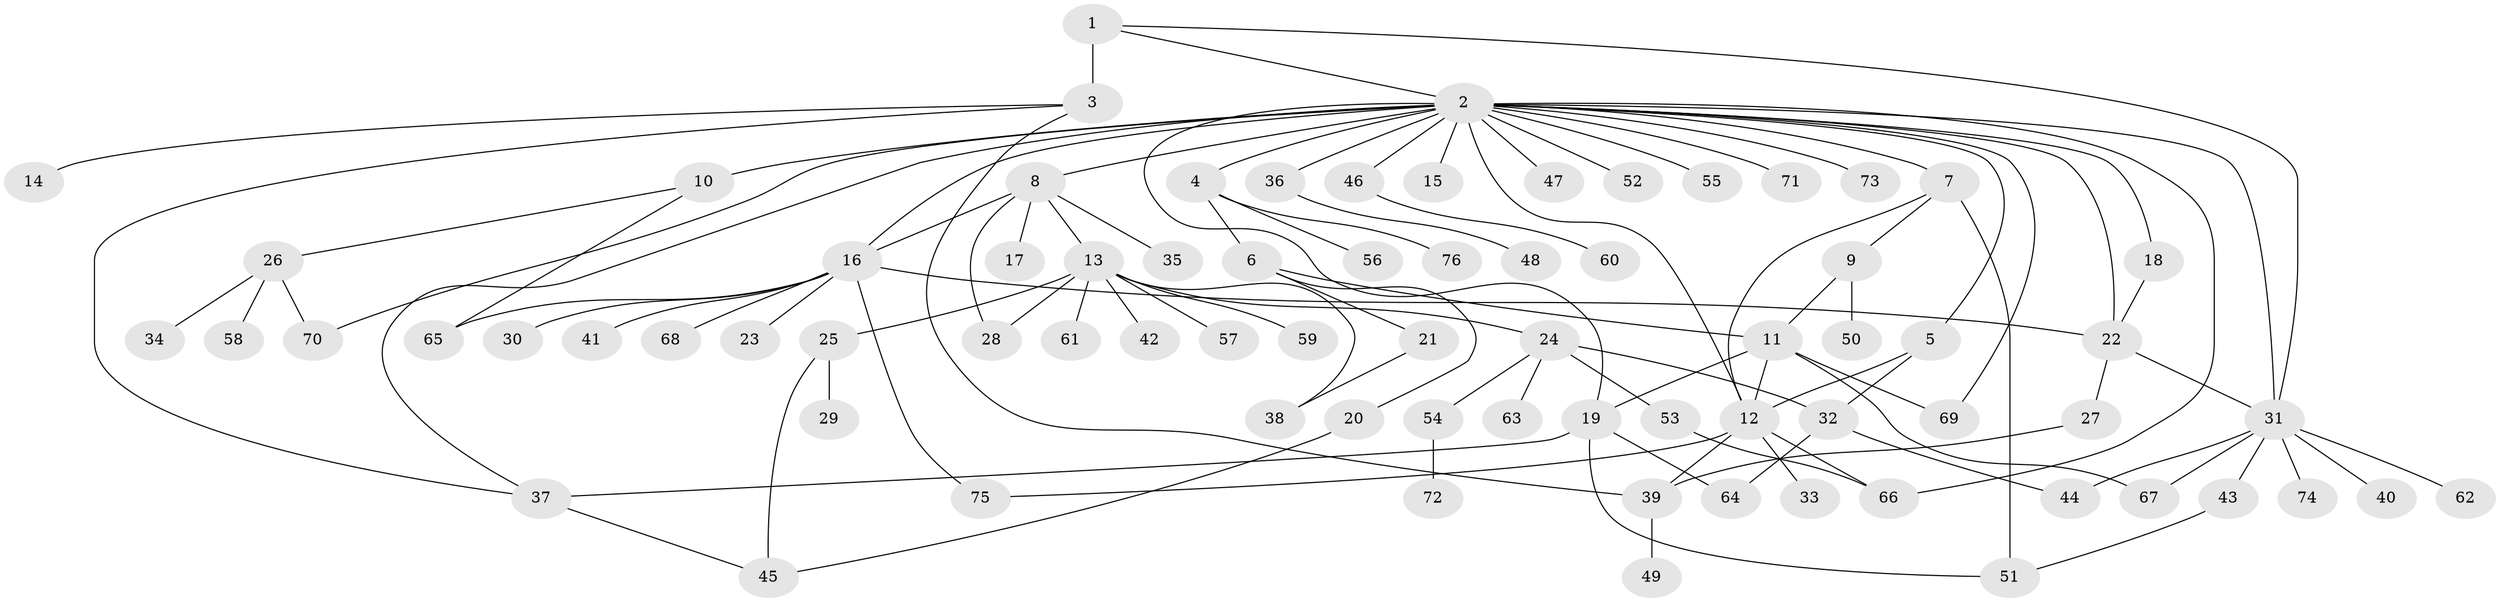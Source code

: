 // original degree distribution, {2: 0.24, 28: 0.008, 8: 0.008, 5: 0.016, 3: 0.12, 9: 0.008, 4: 0.064, 7: 0.008, 10: 0.032, 1: 0.472, 6: 0.024}
// Generated by graph-tools (version 1.1) at 2025/50/03/04/25 22:50:07]
// undirected, 76 vertices, 105 edges
graph export_dot {
  node [color=gray90,style=filled];
  1;
  2;
  3;
  4;
  5;
  6;
  7;
  8;
  9;
  10;
  11;
  12;
  13;
  14;
  15;
  16;
  17;
  18;
  19;
  20;
  21;
  22;
  23;
  24;
  25;
  26;
  27;
  28;
  29;
  30;
  31;
  32;
  33;
  34;
  35;
  36;
  37;
  38;
  39;
  40;
  41;
  42;
  43;
  44;
  45;
  46;
  47;
  48;
  49;
  50;
  51;
  52;
  53;
  54;
  55;
  56;
  57;
  58;
  59;
  60;
  61;
  62;
  63;
  64;
  65;
  66;
  67;
  68;
  69;
  70;
  71;
  72;
  73;
  74;
  75;
  76;
  1 -- 2 [weight=2.0];
  1 -- 3 [weight=4.0];
  1 -- 31 [weight=1.0];
  2 -- 4 [weight=1.0];
  2 -- 5 [weight=1.0];
  2 -- 7 [weight=1.0];
  2 -- 8 [weight=1.0];
  2 -- 10 [weight=1.0];
  2 -- 12 [weight=1.0];
  2 -- 15 [weight=1.0];
  2 -- 16 [weight=2.0];
  2 -- 18 [weight=1.0];
  2 -- 19 [weight=1.0];
  2 -- 22 [weight=1.0];
  2 -- 31 [weight=1.0];
  2 -- 36 [weight=1.0];
  2 -- 37 [weight=1.0];
  2 -- 46 [weight=1.0];
  2 -- 47 [weight=1.0];
  2 -- 52 [weight=1.0];
  2 -- 55 [weight=1.0];
  2 -- 66 [weight=1.0];
  2 -- 69 [weight=1.0];
  2 -- 70 [weight=1.0];
  2 -- 71 [weight=1.0];
  2 -- 73 [weight=1.0];
  3 -- 14 [weight=1.0];
  3 -- 37 [weight=1.0];
  3 -- 39 [weight=1.0];
  4 -- 6 [weight=1.0];
  4 -- 56 [weight=1.0];
  4 -- 76 [weight=1.0];
  5 -- 12 [weight=1.0];
  5 -- 32 [weight=1.0];
  6 -- 11 [weight=5.0];
  6 -- 20 [weight=1.0];
  6 -- 21 [weight=1.0];
  7 -- 9 [weight=1.0];
  7 -- 12 [weight=1.0];
  7 -- 51 [weight=1.0];
  8 -- 13 [weight=1.0];
  8 -- 16 [weight=1.0];
  8 -- 17 [weight=1.0];
  8 -- 28 [weight=1.0];
  8 -- 35 [weight=1.0];
  9 -- 11 [weight=1.0];
  9 -- 50 [weight=1.0];
  10 -- 26 [weight=1.0];
  10 -- 65 [weight=1.0];
  11 -- 12 [weight=1.0];
  11 -- 19 [weight=1.0];
  11 -- 67 [weight=1.0];
  11 -- 69 [weight=1.0];
  12 -- 33 [weight=1.0];
  12 -- 39 [weight=1.0];
  12 -- 66 [weight=1.0];
  12 -- 75 [weight=1.0];
  13 -- 24 [weight=1.0];
  13 -- 25 [weight=1.0];
  13 -- 28 [weight=1.0];
  13 -- 38 [weight=1.0];
  13 -- 42 [weight=1.0];
  13 -- 57 [weight=1.0];
  13 -- 59 [weight=1.0];
  13 -- 61 [weight=1.0];
  16 -- 22 [weight=1.0];
  16 -- 23 [weight=1.0];
  16 -- 30 [weight=1.0];
  16 -- 41 [weight=1.0];
  16 -- 65 [weight=1.0];
  16 -- 68 [weight=1.0];
  16 -- 75 [weight=1.0];
  18 -- 22 [weight=1.0];
  19 -- 37 [weight=1.0];
  19 -- 51 [weight=1.0];
  19 -- 64 [weight=1.0];
  20 -- 45 [weight=1.0];
  21 -- 38 [weight=1.0];
  22 -- 27 [weight=1.0];
  22 -- 31 [weight=1.0];
  24 -- 32 [weight=1.0];
  24 -- 53 [weight=1.0];
  24 -- 54 [weight=1.0];
  24 -- 63 [weight=1.0];
  25 -- 29 [weight=1.0];
  25 -- 45 [weight=1.0];
  26 -- 34 [weight=1.0];
  26 -- 58 [weight=1.0];
  26 -- 70 [weight=1.0];
  27 -- 39 [weight=1.0];
  31 -- 40 [weight=1.0];
  31 -- 43 [weight=1.0];
  31 -- 44 [weight=1.0];
  31 -- 62 [weight=1.0];
  31 -- 67 [weight=1.0];
  31 -- 74 [weight=1.0];
  32 -- 44 [weight=1.0];
  32 -- 64 [weight=1.0];
  36 -- 48 [weight=1.0];
  37 -- 45 [weight=1.0];
  39 -- 49 [weight=1.0];
  43 -- 51 [weight=1.0];
  46 -- 60 [weight=1.0];
  53 -- 66 [weight=1.0];
  54 -- 72 [weight=1.0];
}
